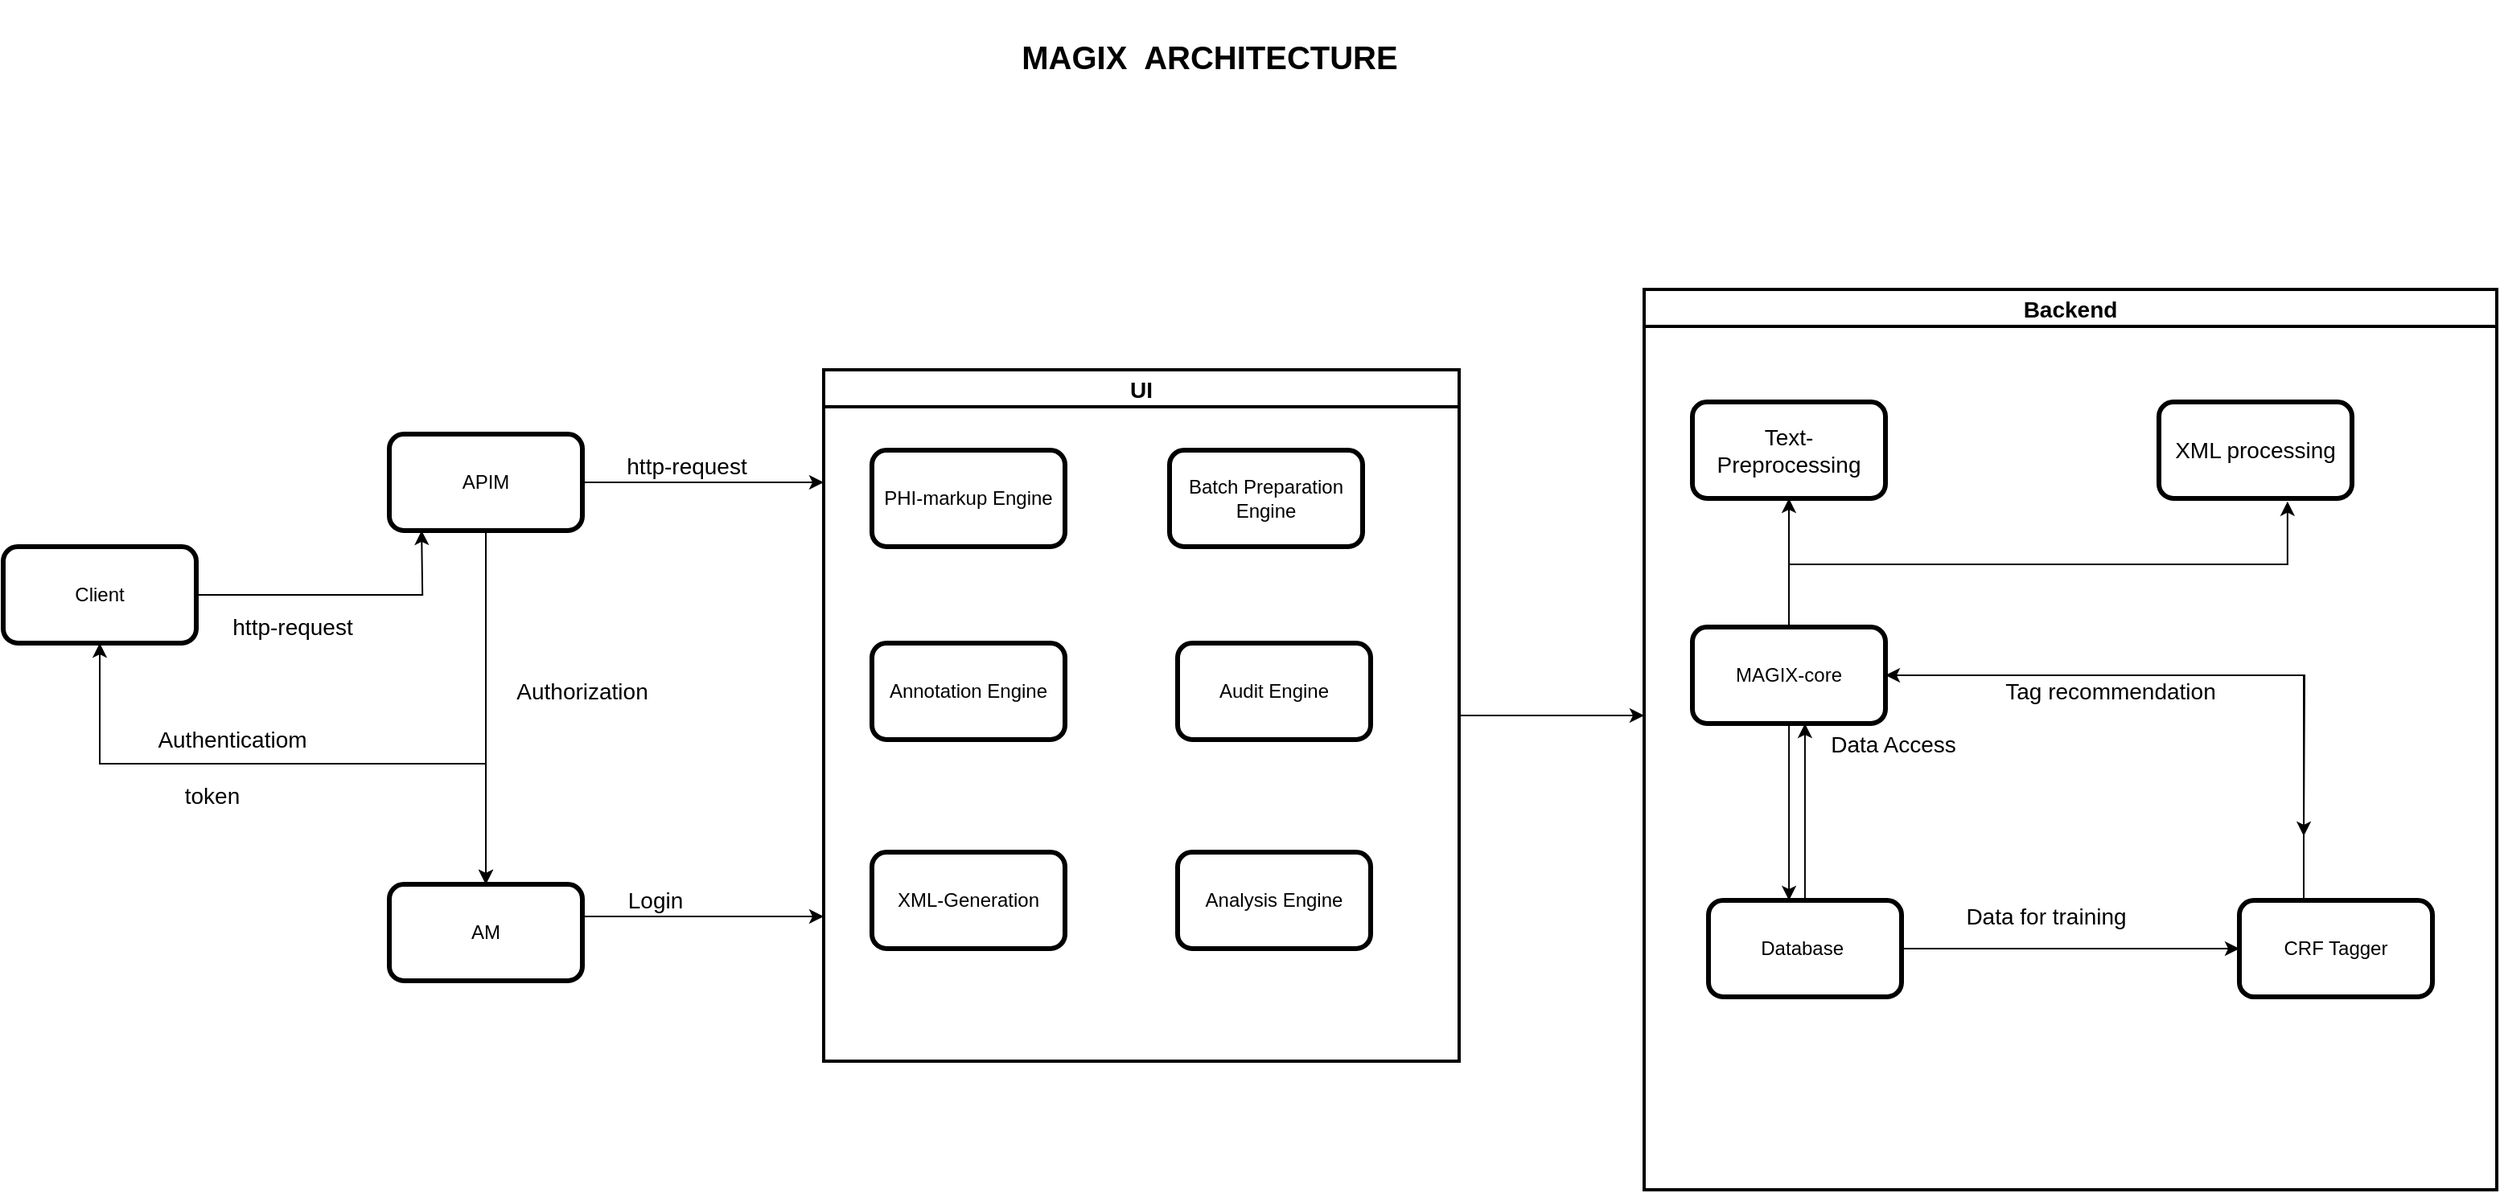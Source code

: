 <mxfile version="14.7.7" type="github">
  <diagram id="hACeFTANfD3MdC0z0pDQ" name="Page-1">
    <mxGraphModel dx="2523" dy="934" grid="1" gridSize="10" guides="1" tooltips="1" connect="1" arrows="1" fold="1" page="1" pageScale="1" pageWidth="850" pageHeight="1100" background="none" math="0" shadow="0">
      <root>
        <mxCell id="0" />
        <mxCell id="1" parent="0" />
        <mxCell id="4iZjYgw0V4L9F9DsTNRg-4" style="edgeStyle=orthogonalEdgeStyle;rounded=0;orthogonalLoop=1;jettySize=auto;html=1;" edge="1" parent="1" source="usE7sO5X4mrcG4s_s1Hf-3">
          <mxGeometry relative="1" as="geometry">
            <mxPoint x="-249.941" y="410.0" as="targetPoint" />
          </mxGeometry>
        </mxCell>
        <mxCell id="4iZjYgw0V4L9F9DsTNRg-23" style="edgeStyle=elbowEdgeStyle;rounded=0;orthogonalLoop=1;jettySize=auto;elbow=vertical;html=1;entryX=0.5;entryY=0;entryDx=0;entryDy=0;" edge="1" parent="1" source="usE7sO5X4mrcG4s_s1Hf-3" target="4iZjYgw0V4L9F9DsTNRg-3">
          <mxGeometry relative="1" as="geometry" />
        </mxCell>
        <mxCell id="usE7sO5X4mrcG4s_s1Hf-3" value="Client" style="rounded=1;whiteSpace=wrap;html=1;strokeWidth=3;" parent="1" vertex="1">
          <mxGeometry x="-510" y="420" width="120" height="60" as="geometry" />
        </mxCell>
        <mxCell id="usE7sO5X4mrcG4s_s1Hf-52" style="edgeStyle=orthogonalEdgeStyle;rounded=0;orthogonalLoop=1;jettySize=auto;html=1;fontSize=14;" parent="1" source="usE7sO5X4mrcG4s_s1Hf-16" edge="1">
          <mxGeometry relative="1" as="geometry">
            <mxPoint x="920" y="600" as="targetPoint" />
          </mxGeometry>
        </mxCell>
        <mxCell id="usE7sO5X4mrcG4s_s1Hf-21" value="&lt;b style=&quot;font-size: 20px;&quot;&gt;MAGIX&amp;nbsp; ARCHITECTURE&lt;/b&gt;" style="text;html=1;strokeColor=none;fillColor=none;align=center;verticalAlign=middle;whiteSpace=wrap;rounded=0;fontSize=20;" parent="1" vertex="1">
          <mxGeometry x="100" y="80" width="280" height="70" as="geometry" />
        </mxCell>
        <mxCell id="usE7sO5X4mrcG4s_s1Hf-30" value="&lt;font style=&quot;font-size: 14px&quot;&gt;Data Access&lt;/font&gt;" style="text;html=1;strokeColor=none;fillColor=none;align=center;verticalAlign=middle;whiteSpace=wrap;rounded=0;fontSize=20;" parent="1" vertex="1">
          <mxGeometry x="590" y="530" width="150" height="20" as="geometry" />
        </mxCell>
        <mxCell id="usE7sO5X4mrcG4s_s1Hf-34" value="Data for training" style="text;html=1;strokeColor=none;fillColor=none;align=center;verticalAlign=middle;whiteSpace=wrap;rounded=0;fontSize=14;" parent="1" vertex="1">
          <mxGeometry x="690" y="640" width="140" height="20" as="geometry" />
        </mxCell>
        <mxCell id="usE7sO5X4mrcG4s_s1Hf-51" value="Login" style="text;html=1;align=center;verticalAlign=middle;resizable=0;points=[];autosize=1;strokeColor=none;fontSize=14;" parent="1" vertex="1">
          <mxGeometry x="-130" y="630" width="50" height="20" as="geometry" />
        </mxCell>
        <mxCell id="usE7sO5X4mrcG4s_s1Hf-56" value="Backend" style="swimlane;labelBackgroundColor=none;fontSize=14;fontColor=none;strokeWidth=2;" parent="1" vertex="1">
          <mxGeometry x="510" y="260" width="530" height="560" as="geometry" />
        </mxCell>
        <mxCell id="usE7sO5X4mrcG4s_s1Hf-19" value="Database&amp;nbsp;" style="rounded=1;whiteSpace=wrap;html=1;strokeWidth=3;" parent="usE7sO5X4mrcG4s_s1Hf-56" vertex="1">
          <mxGeometry x="40" y="380" width="120" height="60" as="geometry" />
        </mxCell>
        <mxCell id="4iZjYgw0V4L9F9DsTNRg-34" style="edgeStyle=elbowEdgeStyle;rounded=0;orthogonalLoop=1;jettySize=auto;elbow=vertical;html=1;fontSize=14;" edge="1" parent="usE7sO5X4mrcG4s_s1Hf-56" source="usE7sO5X4mrcG4s_s1Hf-16" target="4iZjYgw0V4L9F9DsTNRg-33">
          <mxGeometry relative="1" as="geometry" />
        </mxCell>
        <mxCell id="4iZjYgw0V4L9F9DsTNRg-35" style="edgeStyle=elbowEdgeStyle;rounded=0;orthogonalLoop=1;jettySize=auto;elbow=vertical;html=1;entryX=0.666;entryY=1.031;entryDx=0;entryDy=0;entryPerimeter=0;fontSize=14;" edge="1" parent="usE7sO5X4mrcG4s_s1Hf-56" source="usE7sO5X4mrcG4s_s1Hf-16" target="4iZjYgw0V4L9F9DsTNRg-32">
          <mxGeometry relative="1" as="geometry" />
        </mxCell>
        <mxCell id="usE7sO5X4mrcG4s_s1Hf-16" value="MAGIX-core" style="rounded=1;whiteSpace=wrap;html=1;labelBorderColor=none;strokeWidth=3;" parent="usE7sO5X4mrcG4s_s1Hf-56" vertex="1">
          <mxGeometry x="30" y="210" width="120" height="60" as="geometry" />
        </mxCell>
        <mxCell id="usE7sO5X4mrcG4s_s1Hf-42" style="edgeStyle=orthogonalEdgeStyle;rounded=0;orthogonalLoop=1;jettySize=auto;html=1;entryX=0.417;entryY=0;entryDx=0;entryDy=0;entryPerimeter=0;fontSize=14;" parent="usE7sO5X4mrcG4s_s1Hf-56" source="usE7sO5X4mrcG4s_s1Hf-16" target="usE7sO5X4mrcG4s_s1Hf-19" edge="1">
          <mxGeometry relative="1" as="geometry" />
        </mxCell>
        <mxCell id="usE7sO5X4mrcG4s_s1Hf-44" style="edgeStyle=orthogonalEdgeStyle;rounded=0;orthogonalLoop=1;jettySize=auto;html=1;entryX=0.583;entryY=1;entryDx=0;entryDy=0;entryPerimeter=0;fontSize=14;" parent="usE7sO5X4mrcG4s_s1Hf-56" source="usE7sO5X4mrcG4s_s1Hf-19" target="usE7sO5X4mrcG4s_s1Hf-16" edge="1">
          <mxGeometry relative="1" as="geometry" />
        </mxCell>
        <mxCell id="4iZjYgw0V4L9F9DsTNRg-32" value="XML processing" style="rounded=1;whiteSpace=wrap;html=1;fontSize=14;strokeWidth=3;" vertex="1" parent="usE7sO5X4mrcG4s_s1Hf-56">
          <mxGeometry x="320" y="70" width="120" height="60" as="geometry" />
        </mxCell>
        <mxCell id="usE7sO5X4mrcG4s_s1Hf-20" value="CRF Tagger" style="rounded=1;whiteSpace=wrap;html=1;strokeWidth=3;" parent="usE7sO5X4mrcG4s_s1Hf-56" vertex="1">
          <mxGeometry x="370" y="380" width="120" height="60" as="geometry" />
        </mxCell>
        <mxCell id="usE7sO5X4mrcG4s_s1Hf-47" style="edgeStyle=orthogonalEdgeStyle;rounded=0;orthogonalLoop=1;jettySize=auto;html=1;entryX=0;entryY=0.5;entryDx=0;entryDy=0;fontSize=14;" parent="usE7sO5X4mrcG4s_s1Hf-56" source="usE7sO5X4mrcG4s_s1Hf-19" target="usE7sO5X4mrcG4s_s1Hf-20" edge="1">
          <mxGeometry relative="1" as="geometry" />
        </mxCell>
        <mxCell id="usE7sO5X4mrcG4s_s1Hf-39" style="edgeStyle=orthogonalEdgeStyle;rounded=0;orthogonalLoop=1;jettySize=auto;html=1;entryX=1;entryY=0.5;entryDx=0;entryDy=0;fontSize=14;" parent="usE7sO5X4mrcG4s_s1Hf-56" source="usE7sO5X4mrcG4s_s1Hf-20" target="usE7sO5X4mrcG4s_s1Hf-16" edge="1">
          <mxGeometry relative="1" as="geometry">
            <Array as="points">
              <mxPoint x="410" y="240" />
            </Array>
          </mxGeometry>
        </mxCell>
        <mxCell id="4iZjYgw0V4L9F9DsTNRg-33" value="Text-Preprocessing" style="rounded=1;whiteSpace=wrap;html=1;fontSize=14;strokeWidth=3;" vertex="1" parent="usE7sO5X4mrcG4s_s1Hf-56">
          <mxGeometry x="30" y="70" width="120" height="60" as="geometry" />
        </mxCell>
        <mxCell id="usE7sO5X4mrcG4s_s1Hf-53" value="Tag recommendation" style="text;html=1;strokeColor=none;fillColor=none;align=center;verticalAlign=middle;whiteSpace=wrap;rounded=0;fontSize=14;" parent="usE7sO5X4mrcG4s_s1Hf-56" vertex="1">
          <mxGeometry x="220" y="240" width="140" height="20" as="geometry" />
        </mxCell>
        <mxCell id="mglS8GP5RweYmfvnkdKe-3" style="edgeStyle=orthogonalEdgeStyle;rounded=0;orthogonalLoop=1;jettySize=auto;html=1;fontSize=14;fontColor=none;" parent="1" source="mglS8GP5RweYmfvnkdKe-1" edge="1">
          <mxGeometry relative="1" as="geometry">
            <mxPoint x="510" y="525" as="targetPoint" />
          </mxGeometry>
        </mxCell>
        <mxCell id="mglS8GP5RweYmfvnkdKe-1" value="UI" style="swimlane;labelBackgroundColor=none;fontSize=14;fontColor=none;strokeWidth=2;" parent="1" vertex="1">
          <mxGeometry y="310" width="395" height="430" as="geometry" />
        </mxCell>
        <mxCell id="usE7sO5X4mrcG4s_s1Hf-6" value="PHI-markup Engine" style="rounded=1;whiteSpace=wrap;html=1;strokeWidth=3;" parent="mglS8GP5RweYmfvnkdKe-1" vertex="1">
          <mxGeometry x="30" y="50" width="120" height="60" as="geometry" />
        </mxCell>
        <mxCell id="mglS8GP5RweYmfvnkdKe-4" value="Annotation Engine" style="rounded=1;whiteSpace=wrap;html=1;strokeWidth=3;" parent="mglS8GP5RweYmfvnkdKe-1" vertex="1">
          <mxGeometry x="30" y="170" width="120" height="60" as="geometry" />
        </mxCell>
        <mxCell id="mglS8GP5RweYmfvnkdKe-5" value="Audit Engine" style="rounded=1;whiteSpace=wrap;html=1;strokeWidth=3;" parent="mglS8GP5RweYmfvnkdKe-1" vertex="1">
          <mxGeometry x="220" y="170" width="120" height="60" as="geometry" />
        </mxCell>
        <mxCell id="mglS8GP5RweYmfvnkdKe-6" value="Analysis Engine" style="rounded=1;whiteSpace=wrap;html=1;strokeWidth=3;" parent="mglS8GP5RweYmfvnkdKe-1" vertex="1">
          <mxGeometry x="220" y="300" width="120" height="60" as="geometry" />
        </mxCell>
        <mxCell id="mglS8GP5RweYmfvnkdKe-12" value="Batch Preparation Engine" style="rounded=1;whiteSpace=wrap;html=1;strokeWidth=3;" parent="mglS8GP5RweYmfvnkdKe-1" vertex="1">
          <mxGeometry x="215" y="50" width="120" height="60" as="geometry" />
        </mxCell>
        <mxCell id="mglS8GP5RweYmfvnkdKe-13" value="XML-Generation" style="rounded=1;whiteSpace=wrap;html=1;strokeWidth=3;" parent="mglS8GP5RweYmfvnkdKe-1" vertex="1">
          <mxGeometry x="30" y="300" width="120" height="60" as="geometry" />
        </mxCell>
        <mxCell id="4iZjYgw0V4L9F9DsTNRg-27" style="edgeStyle=elbowEdgeStyle;rounded=0;orthogonalLoop=1;jettySize=auto;elbow=vertical;html=1;entryX=0.5;entryY=0;entryDx=0;entryDy=0;" edge="1" parent="1" source="4iZjYgw0V4L9F9DsTNRg-2" target="4iZjYgw0V4L9F9DsTNRg-3">
          <mxGeometry relative="1" as="geometry" />
        </mxCell>
        <mxCell id="4iZjYgw0V4L9F9DsTNRg-29" style="edgeStyle=elbowEdgeStyle;rounded=0;orthogonalLoop=1;jettySize=auto;elbow=vertical;html=1;" edge="1" parent="1" source="4iZjYgw0V4L9F9DsTNRg-2">
          <mxGeometry relative="1" as="geometry">
            <mxPoint x="-4.547e-13" y="380.0" as="targetPoint" />
          </mxGeometry>
        </mxCell>
        <mxCell id="4iZjYgw0V4L9F9DsTNRg-2" value="APIM" style="rounded=1;whiteSpace=wrap;html=1;strokeWidth=3;" vertex="1" parent="1">
          <mxGeometry x="-270" y="350" width="120" height="60" as="geometry" />
        </mxCell>
        <mxCell id="4iZjYgw0V4L9F9DsTNRg-24" style="edgeStyle=elbowEdgeStyle;rounded=0;orthogonalLoop=1;jettySize=auto;elbow=vertical;html=1;" edge="1" parent="1" source="4iZjYgw0V4L9F9DsTNRg-3" target="usE7sO5X4mrcG4s_s1Hf-3">
          <mxGeometry relative="1" as="geometry" />
        </mxCell>
        <mxCell id="4iZjYgw0V4L9F9DsTNRg-30" style="edgeStyle=elbowEdgeStyle;rounded=0;orthogonalLoop=1;jettySize=auto;elbow=vertical;html=1;" edge="1" parent="1" source="4iZjYgw0V4L9F9DsTNRg-3">
          <mxGeometry relative="1" as="geometry">
            <mxPoint x="-4.547e-13" y="650.0" as="targetPoint" />
          </mxGeometry>
        </mxCell>
        <mxCell id="4iZjYgw0V4L9F9DsTNRg-3" value="AM" style="rounded=1;whiteSpace=wrap;html=1;strokeWidth=3;" vertex="1" parent="1">
          <mxGeometry x="-270" y="630" width="120" height="60" as="geometry" />
        </mxCell>
        <mxCell id="4iZjYgw0V4L9F9DsTNRg-6" value="http-request" style="text;html=1;strokeColor=none;fillColor=none;align=center;verticalAlign=middle;whiteSpace=wrap;rounded=0;fontSize=14;" vertex="1" parent="1">
          <mxGeometry x="-400" y="460" width="140" height="20" as="geometry" />
        </mxCell>
        <mxCell id="4iZjYgw0V4L9F9DsTNRg-25" value="Authenticatiom" style="text;html=1;strokeColor=none;fillColor=none;align=center;verticalAlign=middle;whiteSpace=wrap;rounded=0;fontSize=14;" vertex="1" parent="1">
          <mxGeometry x="-425" y="520" width="115" height="40" as="geometry" />
        </mxCell>
        <mxCell id="4iZjYgw0V4L9F9DsTNRg-26" value="token" style="text;html=1;strokeColor=none;fillColor=none;align=center;verticalAlign=middle;whiteSpace=wrap;rounded=0;fontSize=14;" vertex="1" parent="1">
          <mxGeometry x="-430" y="550" width="100" height="50" as="geometry" />
        </mxCell>
        <mxCell id="4iZjYgw0V4L9F9DsTNRg-28" value="Authorization" style="text;html=1;strokeColor=none;fillColor=none;align=center;verticalAlign=middle;whiteSpace=wrap;rounded=0;fontSize=14;" vertex="1" parent="1">
          <mxGeometry x="-200" y="500" width="100" height="20" as="geometry" />
        </mxCell>
        <mxCell id="4iZjYgw0V4L9F9DsTNRg-31" value="http-request" style="text;html=1;strokeColor=none;fillColor=none;align=center;verticalAlign=middle;whiteSpace=wrap;rounded=0;fontSize=14;" vertex="1" parent="1">
          <mxGeometry x="-140" y="360" width="110" height="20" as="geometry" />
        </mxCell>
      </root>
    </mxGraphModel>
  </diagram>
</mxfile>
